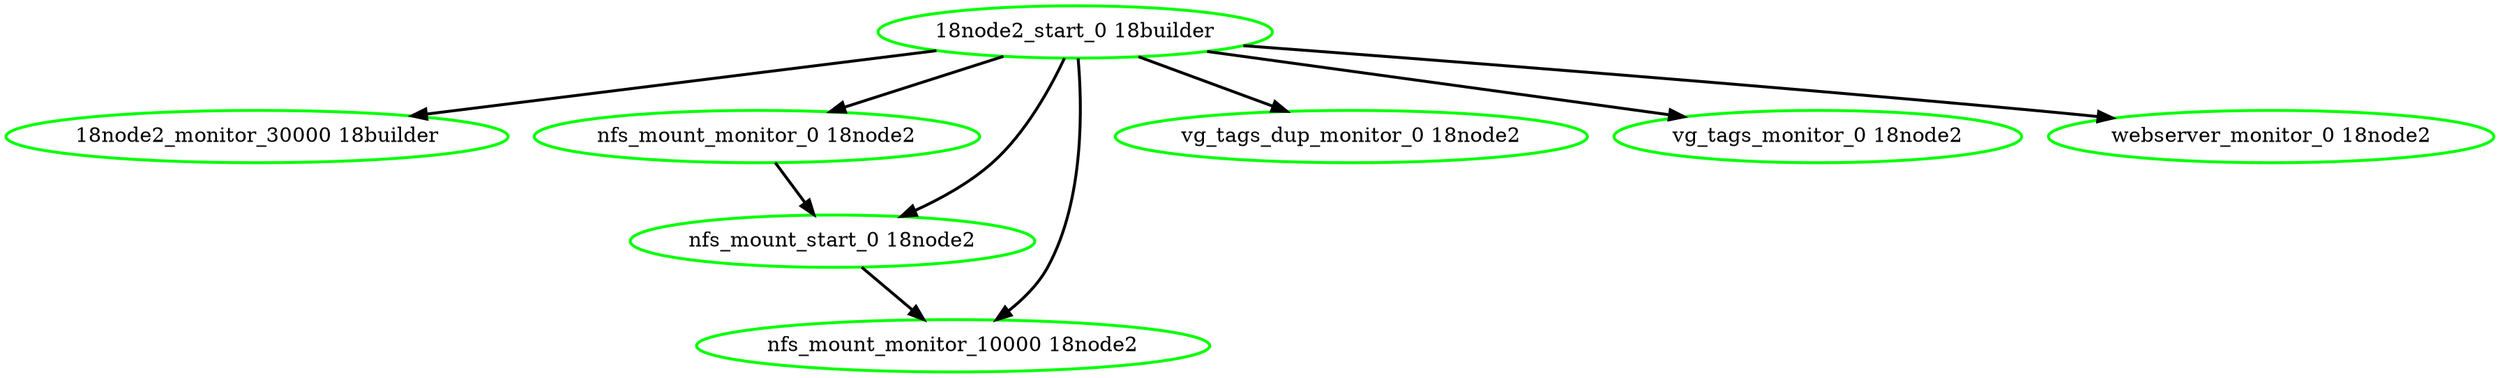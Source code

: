  digraph "g" {
"18node2_monitor_30000 18builder" [ style=bold color="green" fontcolor="black"]
"18node2_start_0 18builder" -> "18node2_monitor_30000 18builder" [ style = bold]
"18node2_start_0 18builder" -> "nfs_mount_monitor_0 18node2" [ style = bold]
"18node2_start_0 18builder" -> "nfs_mount_monitor_10000 18node2" [ style = bold]
"18node2_start_0 18builder" -> "nfs_mount_start_0 18node2" [ style = bold]
"18node2_start_0 18builder" -> "vg_tags_dup_monitor_0 18node2" [ style = bold]
"18node2_start_0 18builder" -> "vg_tags_monitor_0 18node2" [ style = bold]
"18node2_start_0 18builder" -> "webserver_monitor_0 18node2" [ style = bold]
"18node2_start_0 18builder" [ style=bold color="green" fontcolor="black"]
"nfs_mount_monitor_0 18node2" -> "nfs_mount_start_0 18node2" [ style = bold]
"nfs_mount_monitor_0 18node2" [ style=bold color="green" fontcolor="black"]
"nfs_mount_monitor_10000 18node2" [ style=bold color="green" fontcolor="black"]
"nfs_mount_start_0 18node2" -> "nfs_mount_monitor_10000 18node2" [ style = bold]
"nfs_mount_start_0 18node2" [ style=bold color="green" fontcolor="black"]
"vg_tags_dup_monitor_0 18node2" [ style=bold color="green" fontcolor="black"]
"vg_tags_monitor_0 18node2" [ style=bold color="green" fontcolor="black"]
"webserver_monitor_0 18node2" [ style=bold color="green" fontcolor="black"]
}
